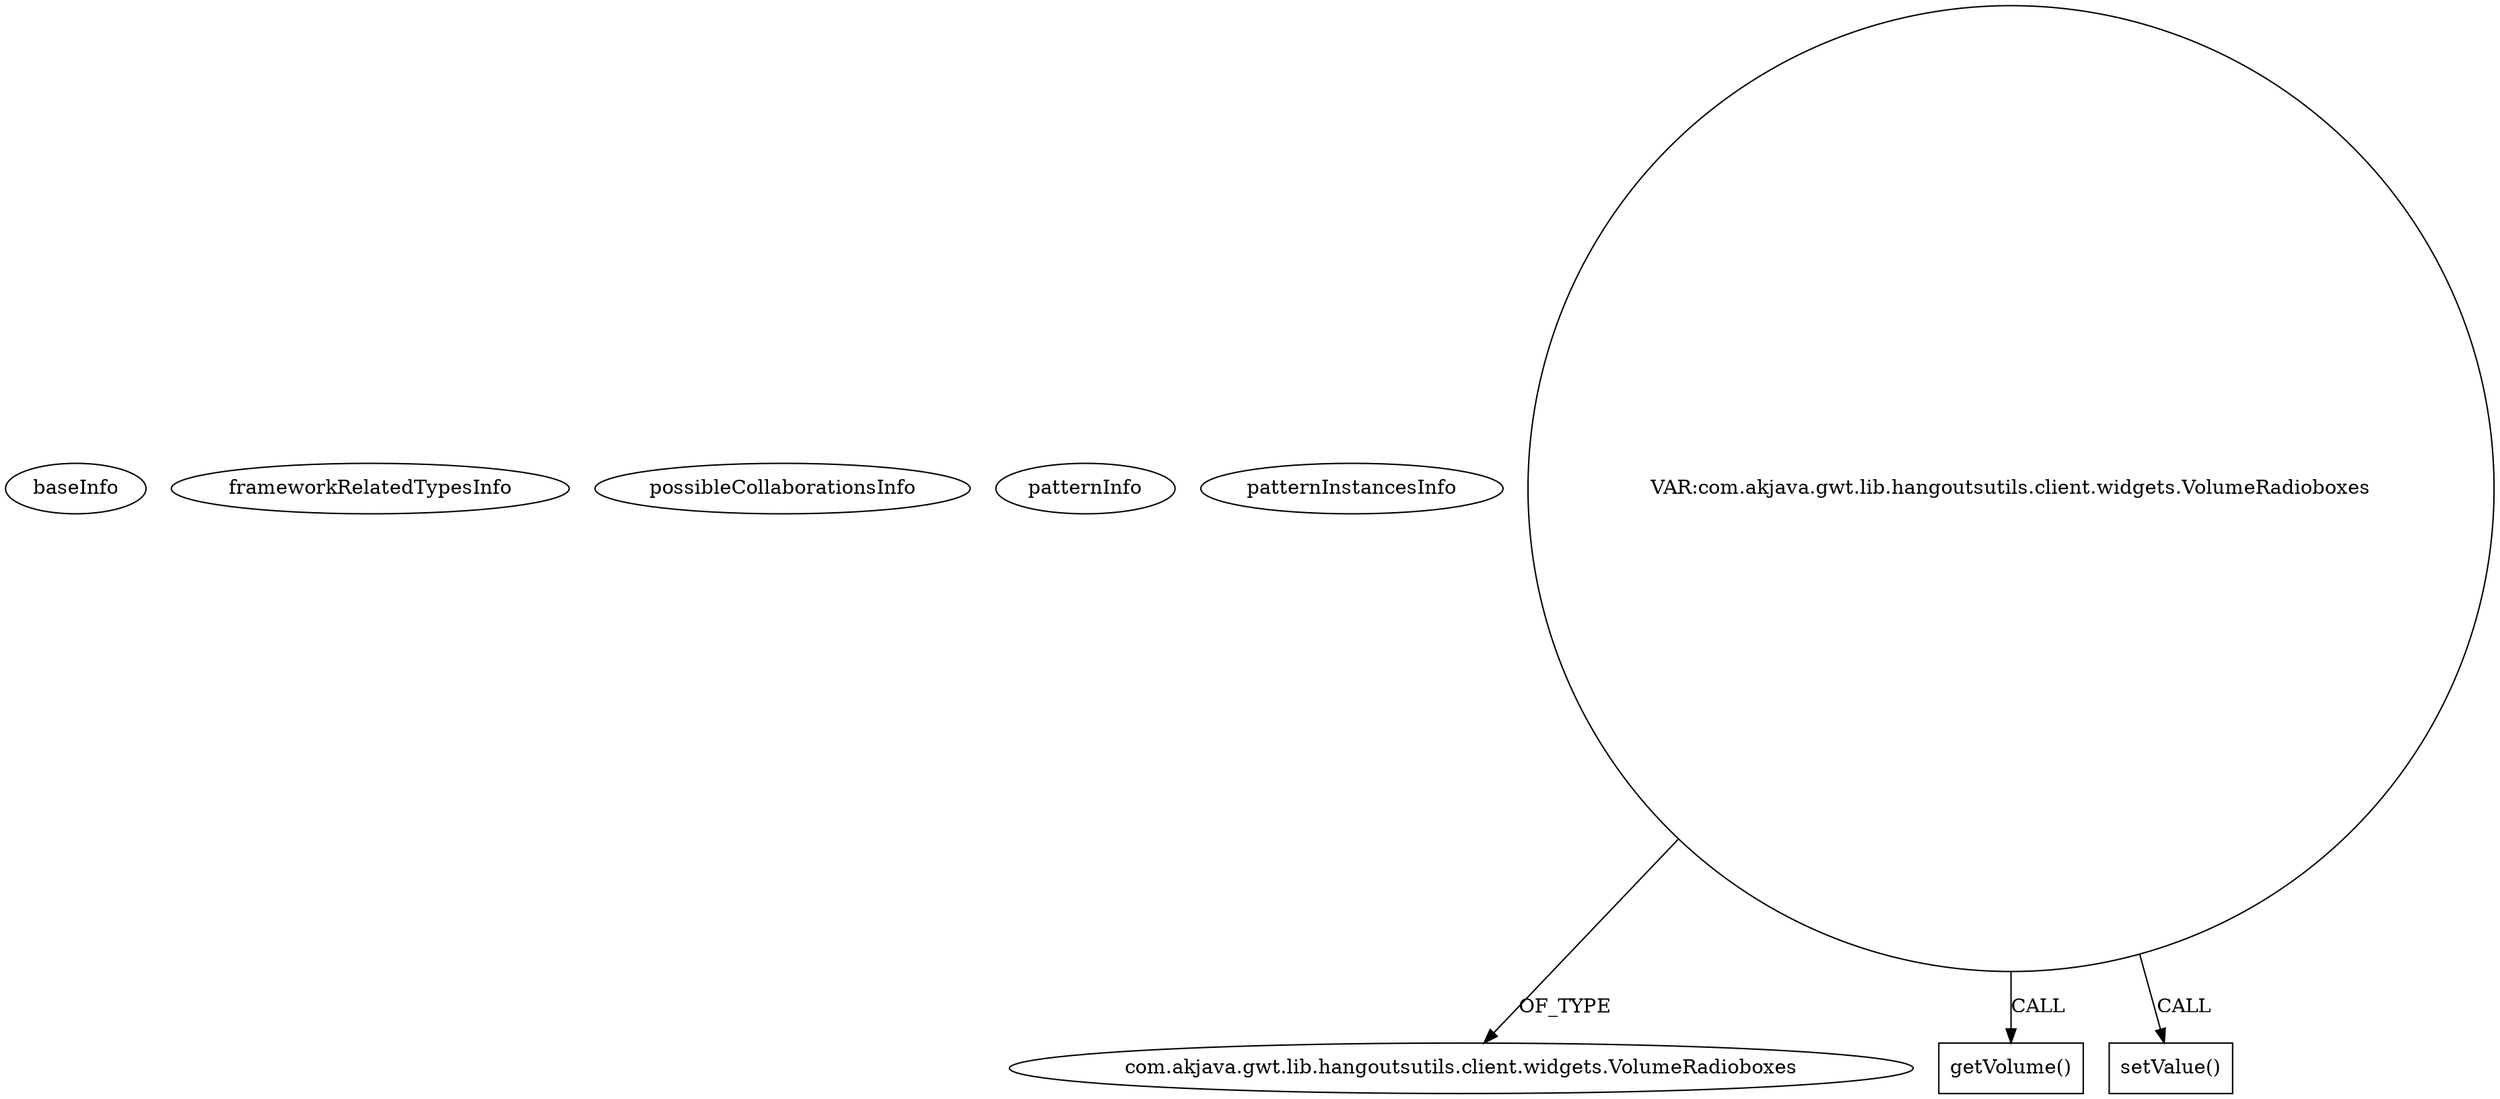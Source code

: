 digraph {
baseInfo[graphId=1319,category="pattern",isAnonymous=false,possibleRelation=false]
frameworkRelatedTypesInfo[]
possibleCollaborationsInfo[]
patternInfo[frequency=2.0,patternRootClient=null]
patternInstancesInfo[0="akjava-GWT-Hangouts~/akjava-GWT-Hangouts/GWT-Hangouts-master/apps/sound-player/src/com/akjava/gwt/hangout/soundplayer/client/HangoutSoundPlayer.java~HangoutSoundPlayer~561",1="akjava-GWT-Hangouts~/akjava-GWT-Hangouts/GWT-Hangouts-master/apps/sound-player/src/com/akjava/gwt/hangout/soundplayer/client/HangoutSoundPlayer.java~void onApiReady()~565"]
25[label="com.akjava.gwt.lib.hangoutsutils.client.widgets.VolumeRadioboxes",vertexType="FRAMEWORK_CLASS_TYPE",isFrameworkType=false]
23[label="VAR:com.akjava.gwt.lib.hangoutsutils.client.widgets.VolumeRadioboxes",vertexType="VARIABLE_EXPRESION",isFrameworkType=false,shape=circle]
24[label="getVolume()",vertexType="INSIDE_CALL",isFrameworkType=false,shape=box]
42[label="setValue()",vertexType="INSIDE_CALL",isFrameworkType=false,shape=box]
23->25[label="OF_TYPE"]
23->42[label="CALL"]
23->24[label="CALL"]
}
